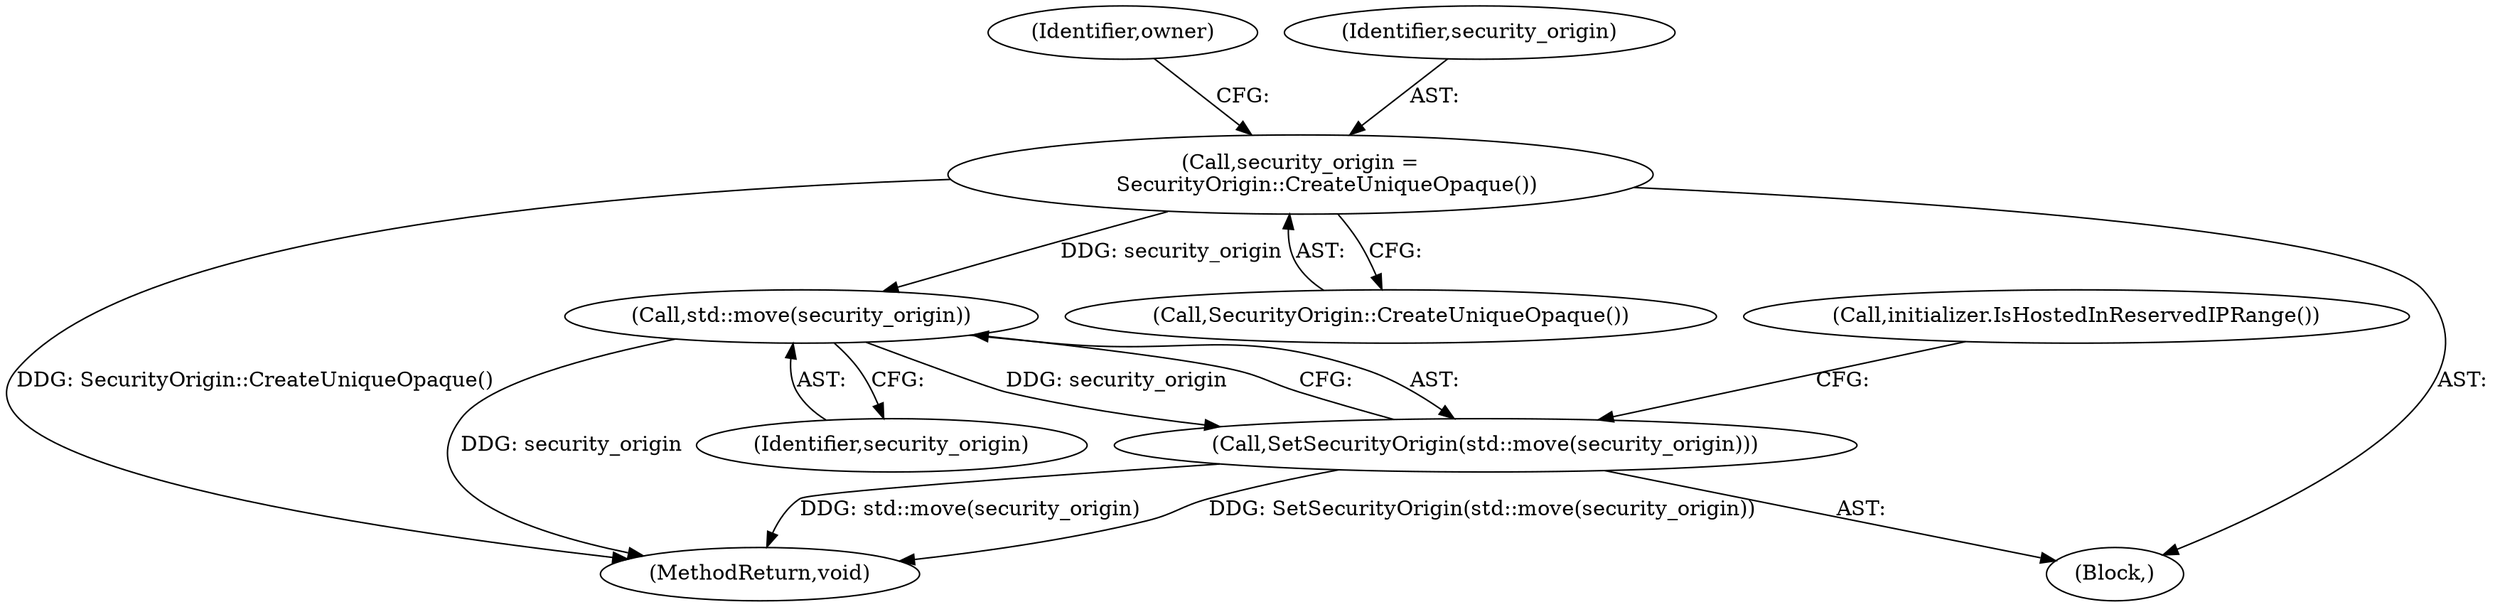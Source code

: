 digraph "0_Chrome_d683fb12566eaec180ee0e0506288f46cc7a43e7_0@API" {
"1000177" [label="(Call,std::move(security_origin))"];
"1000156" [label="(Call,security_origin =\n        SecurityOrigin::CreateUniqueOpaque())"];
"1000176" [label="(Call,SetSecurityOrigin(std::move(security_origin)))"];
"1000156" [label="(Call,security_origin =\n        SecurityOrigin::CreateUniqueOpaque())"];
"1000176" [label="(Call,SetSecurityOrigin(std::move(security_origin)))"];
"1000177" [label="(Call,std::move(security_origin))"];
"1000266" [label="(MethodReturn,void)"];
"1000178" [label="(Identifier,security_origin)"];
"1000161" [label="(Identifier,owner)"];
"1000204" [label="(Call,initializer.IsHostedInReservedIPRange())"];
"1000158" [label="(Call,SecurityOrigin::CreateUniqueOpaque())"];
"1000151" [label="(Block,)"];
"1000157" [label="(Identifier,security_origin)"];
"1000177" -> "1000176"  [label="AST: "];
"1000177" -> "1000178"  [label="CFG: "];
"1000178" -> "1000177"  [label="AST: "];
"1000176" -> "1000177"  [label="CFG: "];
"1000177" -> "1000266"  [label="DDG: security_origin"];
"1000177" -> "1000176"  [label="DDG: security_origin"];
"1000156" -> "1000177"  [label="DDG: security_origin"];
"1000156" -> "1000151"  [label="AST: "];
"1000156" -> "1000158"  [label="CFG: "];
"1000157" -> "1000156"  [label="AST: "];
"1000158" -> "1000156"  [label="AST: "];
"1000161" -> "1000156"  [label="CFG: "];
"1000156" -> "1000266"  [label="DDG: SecurityOrigin::CreateUniqueOpaque()"];
"1000176" -> "1000151"  [label="AST: "];
"1000204" -> "1000176"  [label="CFG: "];
"1000176" -> "1000266"  [label="DDG: SetSecurityOrigin(std::move(security_origin))"];
"1000176" -> "1000266"  [label="DDG: std::move(security_origin)"];
}
